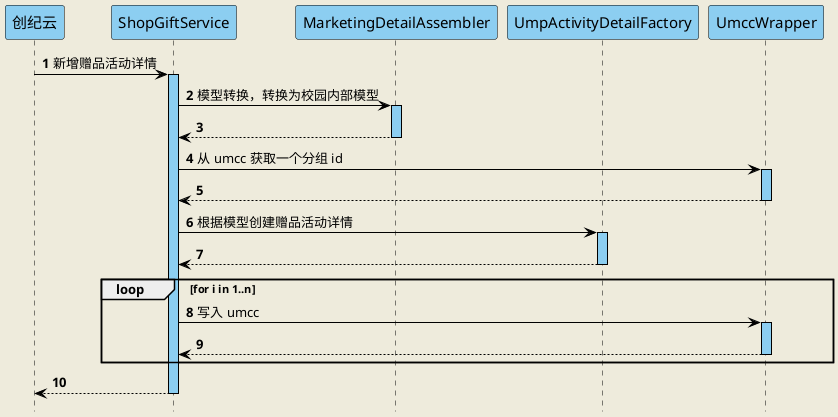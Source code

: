 @startuml
'https://plantuml.com/sequence-diagram
hide footbox
skinparam backgroundColor #EEEBDC
autoActivate on
autonumber

skinparam sequence {
ArrowColor black
ActorBorderColor black
LifeLineBorderColor black
LifeLineBackgroundColor #8CCEF1

ParticipantBorderColor black
ParticipantBackgroundColor #8CCEF1
'ParticipantFontName Impact
ParticipantFontSize 15
ParticipantFontColor black

ActorBackgroundColor #8CCEF1
ActorFontColor black
ActorFontSize 15
ActorFontName Aapex
}


participant 创纪云 as saas
participant ShopGiftService as ShopGiftService
participant MarketingDetailAssembler as MarketingDetailAssembler
participant UmpActivityDetailFactory as UmpActivityDetailFactory
participant UmccWrapper as UmccWrapper

saas -> ShopGiftService: 新增赠品活动详情

ShopGiftService -> MarketingDetailAssembler : 模型转换，转换为校园内部模型
return

ShopGiftService -> UmccWrapper : 从 umcc 获取一个分组 id
return

ShopGiftService -> UmpActivityDetailFactory : 根据模型创建赠品活动详情
return

loop for i in 1..n
    ShopGiftService -> UmccWrapper : 写入 umcc
return
end loop

return

@enduml